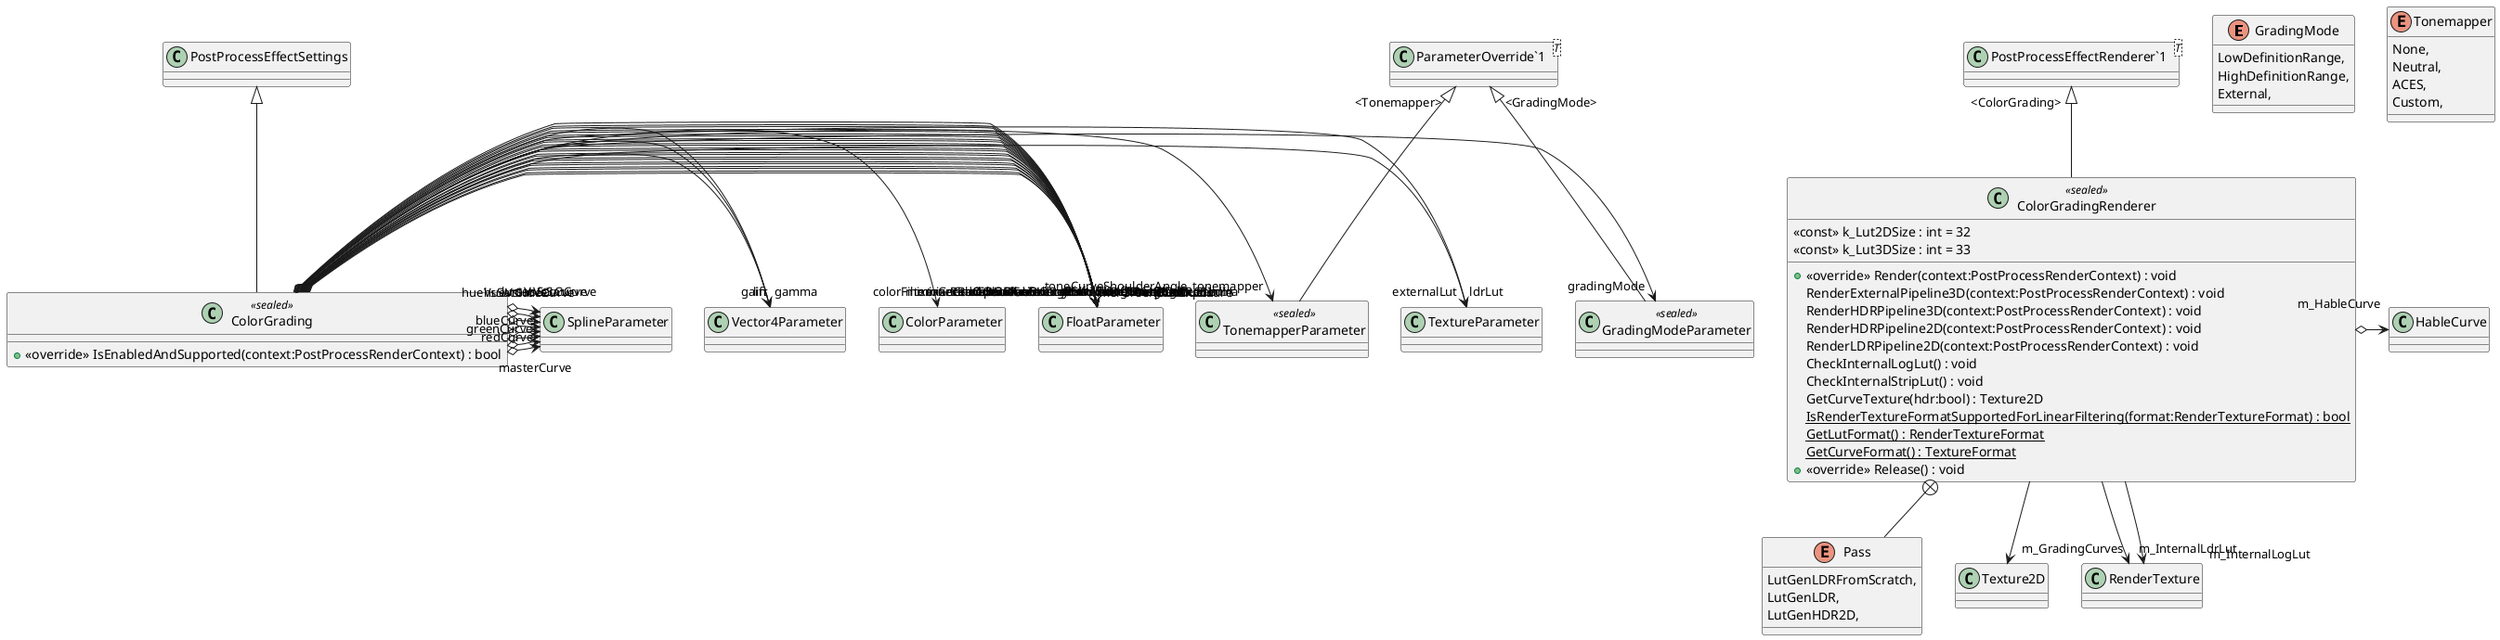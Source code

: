 @startuml
enum GradingMode {
    LowDefinitionRange,
    HighDefinitionRange,
    External,
}
enum Tonemapper {
    None,
    Neutral,
    ACES,
    Custom,
}
class GradingModeParameter <<sealed>> {
}
class TonemapperParameter <<sealed>> {
}
class ColorGrading <<sealed>> {
    + <<override>> IsEnabledAndSupported(context:PostProcessRenderContext) : bool
}
class ColorGradingRenderer <<sealed>> {
    <<const>> k_Lut2DSize : int = 32
    <<const>> k_Lut3DSize : int = 33
    + <<override>> Render(context:PostProcessRenderContext) : void
    RenderExternalPipeline3D(context:PostProcessRenderContext) : void
    RenderHDRPipeline3D(context:PostProcessRenderContext) : void
    RenderHDRPipeline2D(context:PostProcessRenderContext) : void
    RenderLDRPipeline2D(context:PostProcessRenderContext) : void
    CheckInternalLogLut() : void
    CheckInternalStripLut() : void
    GetCurveTexture(hdr:bool) : Texture2D
    {static} IsRenderTextureFormatSupportedForLinearFiltering(format:RenderTextureFormat) : bool
    {static} GetLutFormat() : RenderTextureFormat
    {static} GetCurveFormat() : TextureFormat
    + <<override>> Release() : void
}
class "ParameterOverride`1"<T> {
}
class "PostProcessEffectRenderer`1"<T> {
}
enum Pass {
    LutGenLDRFromScratch,
    LutGenLDR,
    LutGenHDR2D,
}
"ParameterOverride`1" "<GradingMode>" <|-- GradingModeParameter
"ParameterOverride`1" "<Tonemapper>" <|-- TonemapperParameter
PostProcessEffectSettings <|-- ColorGrading
ColorGrading o-> "gradingMode" GradingModeParameter
ColorGrading o-> "externalLut" TextureParameter
ColorGrading o-> "tonemapper" TonemapperParameter
ColorGrading o-> "toneCurveToeStrength" FloatParameter
ColorGrading o-> "toneCurveToeLength" FloatParameter
ColorGrading o-> "toneCurveShoulderStrength" FloatParameter
ColorGrading o-> "toneCurveShoulderLength" FloatParameter
ColorGrading o-> "toneCurveShoulderAngle" FloatParameter
ColorGrading o-> "toneCurveGamma" FloatParameter
ColorGrading o-> "ldrLut" TextureParameter
ColorGrading o-> "ldrLutContribution" FloatParameter
ColorGrading o-> "temperature" FloatParameter
ColorGrading o-> "tint" FloatParameter
ColorGrading o-> "colorFilter" ColorParameter
ColorGrading o-> "hueShift" FloatParameter
ColorGrading o-> "saturation" FloatParameter
ColorGrading o-> "brightness" FloatParameter
ColorGrading o-> "postExposure" FloatParameter
ColorGrading o-> "contrast" FloatParameter
ColorGrading o-> "mixerRedOutRedIn" FloatParameter
ColorGrading o-> "mixerRedOutGreenIn" FloatParameter
ColorGrading o-> "mixerRedOutBlueIn" FloatParameter
ColorGrading o-> "mixerGreenOutRedIn" FloatParameter
ColorGrading o-> "mixerGreenOutGreenIn" FloatParameter
ColorGrading o-> "mixerGreenOutBlueIn" FloatParameter
ColorGrading o-> "mixerBlueOutRedIn" FloatParameter
ColorGrading o-> "mixerBlueOutGreenIn" FloatParameter
ColorGrading o-> "mixerBlueOutBlueIn" FloatParameter
ColorGrading o-> "lift" Vector4Parameter
ColorGrading o-> "gamma" Vector4Parameter
ColorGrading o-> "gain" Vector4Parameter
ColorGrading o-> "masterCurve" SplineParameter
ColorGrading o-> "redCurve" SplineParameter
ColorGrading o-> "greenCurve" SplineParameter
ColorGrading o-> "blueCurve" SplineParameter
ColorGrading o-> "hueVsHueCurve" SplineParameter
ColorGrading o-> "hueVsSatCurve" SplineParameter
ColorGrading o-> "satVsSatCurve" SplineParameter
ColorGrading o-> "lumVsSatCurve" SplineParameter
"PostProcessEffectRenderer`1" "<ColorGrading>" <|-- ColorGradingRenderer
ColorGradingRenderer --> "m_GradingCurves" Texture2D
ColorGradingRenderer --> "m_InternalLdrLut" RenderTexture
ColorGradingRenderer --> "m_InternalLogLut" RenderTexture
ColorGradingRenderer o-> "m_HableCurve" HableCurve
ColorGradingRenderer +-- Pass
@enduml
